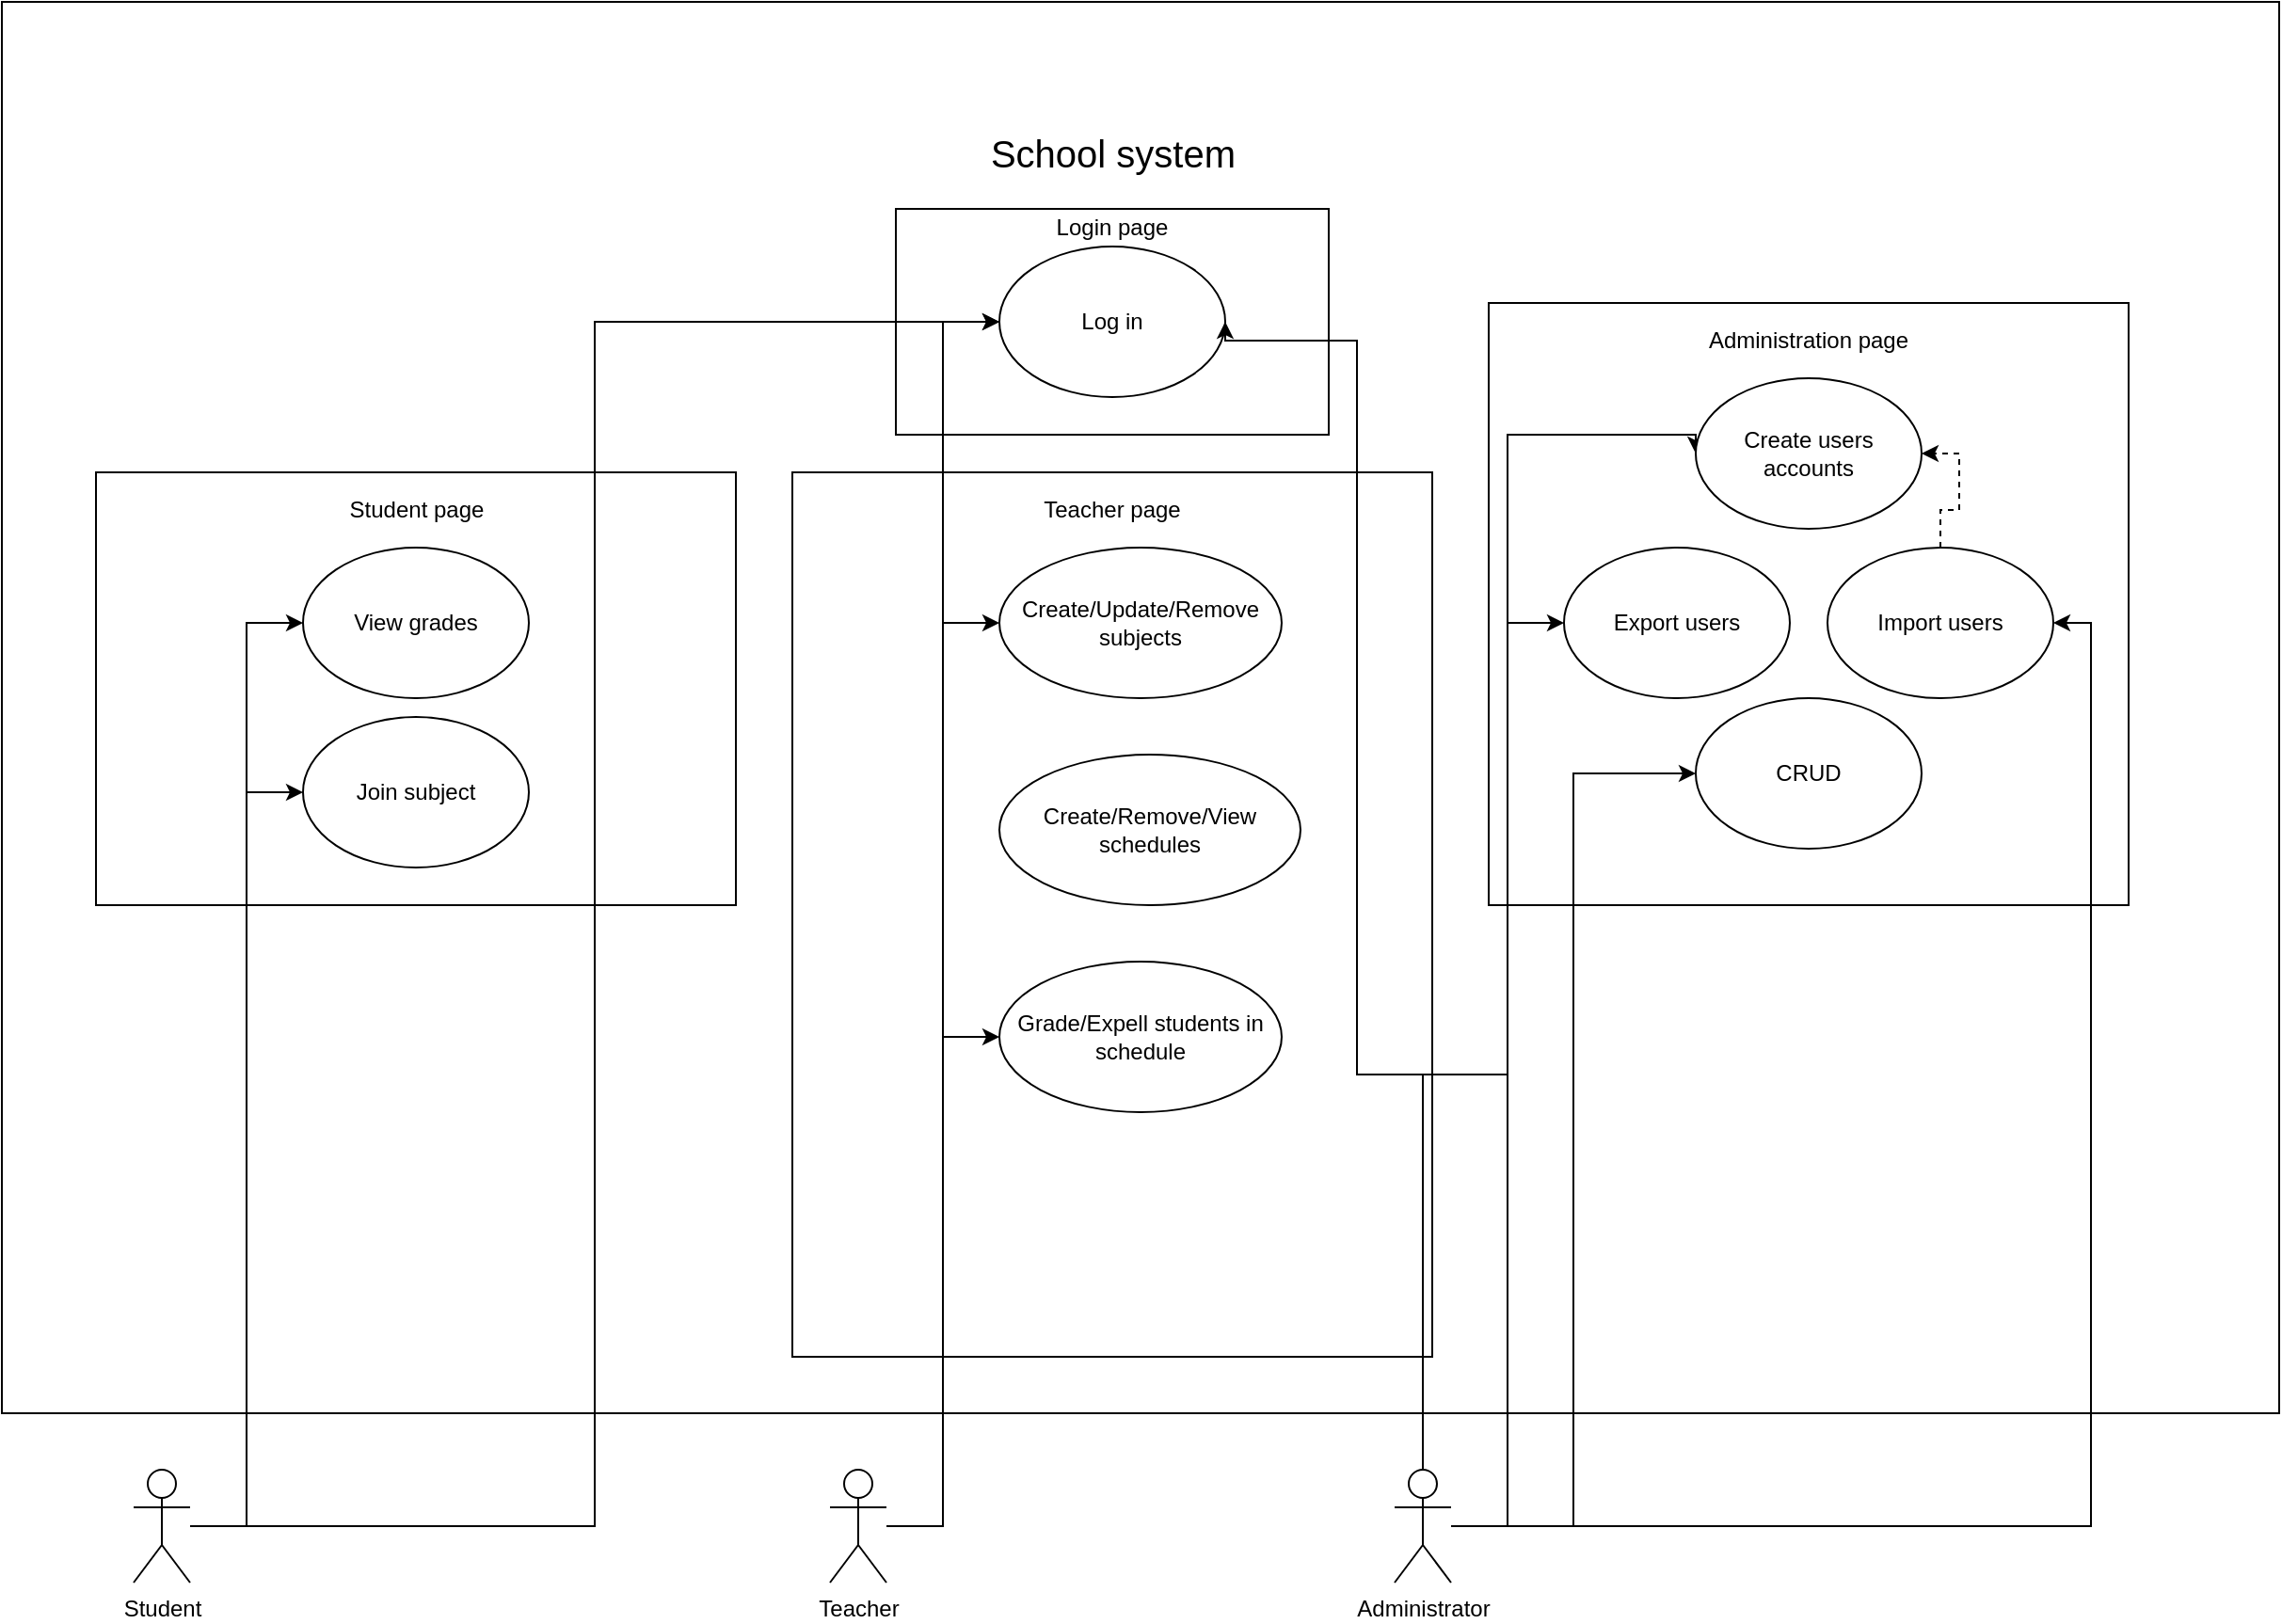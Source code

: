 <mxfile version="14.2.6" type="device"><diagram id="wHz6x_blttt5AgqO7CzR" name="Page-1"><mxGraphModel dx="2012" dy="714" grid="1" gridSize="10" guides="1" tooltips="1" connect="1" arrows="1" fold="1" page="1" pageScale="1" pageWidth="827" pageHeight="1169" math="0" shadow="0"><root><mxCell id="0"/><mxCell id="1" parent="0"/><mxCell id="txkA1ZUk-RpRAI1Y4g23-1" value="" style="rounded=0;whiteSpace=wrap;html=1;" vertex="1" parent="1"><mxGeometry x="-70" y="10" width="1210" height="750" as="geometry"/></mxCell><mxCell id="txkA1ZUk-RpRAI1Y4g23-2" value="" style="rounded=0;whiteSpace=wrap;html=1;" vertex="1" parent="1"><mxGeometry x="405" y="120" width="230" height="120" as="geometry"/></mxCell><mxCell id="txkA1ZUk-RpRAI1Y4g23-3" value="Log in" style="ellipse;whiteSpace=wrap;html=1;" vertex="1" parent="1"><mxGeometry x="460" y="140" width="120" height="80" as="geometry"/></mxCell><mxCell id="txkA1ZUk-RpRAI1Y4g23-4" value="School system" style="text;html=1;strokeColor=none;fillColor=none;align=center;verticalAlign=middle;whiteSpace=wrap;rounded=0;fontSize=20;" vertex="1" parent="1"><mxGeometry x="447.5" y="80" width="145" height="20" as="geometry"/></mxCell><mxCell id="txkA1ZUk-RpRAI1Y4g23-5" value="Login page" style="text;html=1;strokeColor=none;fillColor=none;align=center;verticalAlign=middle;whiteSpace=wrap;rounded=0;" vertex="1" parent="1"><mxGeometry x="475" y="120" width="90" height="20" as="geometry"/></mxCell><mxCell id="txkA1ZUk-RpRAI1Y4g23-6" value="" style="rounded=0;whiteSpace=wrap;html=1;" vertex="1" parent="1"><mxGeometry x="-20" y="260" width="340" height="230" as="geometry"/></mxCell><mxCell id="txkA1ZUk-RpRAI1Y4g23-7" value="View grades" style="ellipse;whiteSpace=wrap;html=1;" vertex="1" parent="1"><mxGeometry x="90" y="300" width="120" height="80" as="geometry"/></mxCell><mxCell id="txkA1ZUk-RpRAI1Y4g23-8" value="Join subject" style="ellipse;whiteSpace=wrap;html=1;" vertex="1" parent="1"><mxGeometry x="90" y="390" width="120" height="80" as="geometry"/></mxCell><mxCell id="txkA1ZUk-RpRAI1Y4g23-9" value="Student page" style="text;html=1;strokeColor=none;fillColor=none;align=center;verticalAlign=middle;whiteSpace=wrap;rounded=0;" vertex="1" parent="1"><mxGeometry x="92.5" y="270" width="115" height="20" as="geometry"/></mxCell><mxCell id="txkA1ZUk-RpRAI1Y4g23-10" value="" style="rounded=0;whiteSpace=wrap;html=1;" vertex="1" parent="1"><mxGeometry x="350" y="260" width="340" height="470" as="geometry"/></mxCell><mxCell id="txkA1ZUk-RpRAI1Y4g23-11" value="Teacher page" style="text;html=1;strokeColor=none;fillColor=none;align=center;verticalAlign=middle;whiteSpace=wrap;rounded=0;" vertex="1" parent="1"><mxGeometry x="465" y="270" width="110" height="20" as="geometry"/></mxCell><mxCell id="txkA1ZUk-RpRAI1Y4g23-12" value="Create/Update/Remove subjects" style="ellipse;whiteSpace=wrap;html=1;" vertex="1" parent="1"><mxGeometry x="460" y="300" width="150" height="80" as="geometry"/></mxCell><mxCell id="txkA1ZUk-RpRAI1Y4g23-13" value="Grade/Expell students in schedule" style="ellipse;whiteSpace=wrap;html=1;" vertex="1" parent="1"><mxGeometry x="460" y="520" width="150" height="80" as="geometry"/></mxCell><mxCell id="txkA1ZUk-RpRAI1Y4g23-14" value="" style="rounded=0;whiteSpace=wrap;html=1;" vertex="1" parent="1"><mxGeometry x="720" y="170" width="340" height="320" as="geometry"/></mxCell><mxCell id="txkA1ZUk-RpRAI1Y4g23-15" value="Administration page" style="text;html=1;strokeColor=none;fillColor=none;align=center;verticalAlign=middle;whiteSpace=wrap;rounded=0;" vertex="1" parent="1"><mxGeometry x="830" y="180" width="120" height="20" as="geometry"/></mxCell><mxCell id="txkA1ZUk-RpRAI1Y4g23-16" value="CRUD" style="ellipse;whiteSpace=wrap;html=1;" vertex="1" parent="1"><mxGeometry x="830" y="380" width="120" height="80" as="geometry"/></mxCell><mxCell id="txkA1ZUk-RpRAI1Y4g23-17" style="edgeStyle=orthogonalEdgeStyle;rounded=0;orthogonalLoop=1;jettySize=auto;html=1;entryX=1;entryY=0.5;entryDx=0;entryDy=0;dashed=1;fontSize=20;" edge="1" parent="1" source="txkA1ZUk-RpRAI1Y4g23-18" target="txkA1ZUk-RpRAI1Y4g23-34"><mxGeometry relative="1" as="geometry"/></mxCell><mxCell id="txkA1ZUk-RpRAI1Y4g23-18" value="Import users" style="ellipse;whiteSpace=wrap;html=1;" vertex="1" parent="1"><mxGeometry x="900" y="300" width="120" height="80" as="geometry"/></mxCell><mxCell id="txkA1ZUk-RpRAI1Y4g23-19" value="Export users" style="ellipse;whiteSpace=wrap;html=1;" vertex="1" parent="1"><mxGeometry x="760" y="300" width="120" height="80" as="geometry"/></mxCell><mxCell id="txkA1ZUk-RpRAI1Y4g23-20" style="edgeStyle=orthogonalEdgeStyle;rounded=0;orthogonalLoop=1;jettySize=auto;html=1;entryX=0;entryY=0.5;entryDx=0;entryDy=0;fontSize=20;" edge="1" parent="1" source="txkA1ZUk-RpRAI1Y4g23-23" target="txkA1ZUk-RpRAI1Y4g23-8"><mxGeometry relative="1" as="geometry"/></mxCell><mxCell id="txkA1ZUk-RpRAI1Y4g23-21" style="edgeStyle=orthogonalEdgeStyle;rounded=0;orthogonalLoop=1;jettySize=auto;html=1;entryX=0;entryY=0.5;entryDx=0;entryDy=0;fontSize=20;" edge="1" parent="1" source="txkA1ZUk-RpRAI1Y4g23-23" target="txkA1ZUk-RpRAI1Y4g23-7"><mxGeometry relative="1" as="geometry"/></mxCell><mxCell id="txkA1ZUk-RpRAI1Y4g23-22" style="edgeStyle=orthogonalEdgeStyle;rounded=0;orthogonalLoop=1;jettySize=auto;html=1;entryX=0;entryY=0.5;entryDx=0;entryDy=0;fontSize=20;" edge="1" parent="1" source="txkA1ZUk-RpRAI1Y4g23-23" target="txkA1ZUk-RpRAI1Y4g23-3"><mxGeometry relative="1" as="geometry"/></mxCell><mxCell id="txkA1ZUk-RpRAI1Y4g23-23" value="Student" style="shape=umlActor;verticalLabelPosition=bottom;labelBackgroundColor=#ffffff;verticalAlign=top;html=1;outlineConnect=0;" vertex="1" parent="1"><mxGeometry y="790" width="30" height="60" as="geometry"/></mxCell><mxCell id="txkA1ZUk-RpRAI1Y4g23-24" style="edgeStyle=orthogonalEdgeStyle;rounded=0;orthogonalLoop=1;jettySize=auto;html=1;entryX=0;entryY=0.5;entryDx=0;entryDy=0;fontSize=20;" edge="1" parent="1" source="txkA1ZUk-RpRAI1Y4g23-27" target="txkA1ZUk-RpRAI1Y4g23-13"><mxGeometry relative="1" as="geometry"/></mxCell><mxCell id="txkA1ZUk-RpRAI1Y4g23-25" style="edgeStyle=orthogonalEdgeStyle;rounded=0;orthogonalLoop=1;jettySize=auto;html=1;entryX=0;entryY=0.5;entryDx=0;entryDy=0;fontSize=20;" edge="1" parent="1" source="txkA1ZUk-RpRAI1Y4g23-27" target="txkA1ZUk-RpRAI1Y4g23-12"><mxGeometry relative="1" as="geometry"/></mxCell><mxCell id="txkA1ZUk-RpRAI1Y4g23-26" style="edgeStyle=orthogonalEdgeStyle;rounded=0;orthogonalLoop=1;jettySize=auto;html=1;entryX=0;entryY=0.5;entryDx=0;entryDy=0;fontSize=20;" edge="1" parent="1" source="txkA1ZUk-RpRAI1Y4g23-27" target="txkA1ZUk-RpRAI1Y4g23-3"><mxGeometry relative="1" as="geometry"/></mxCell><mxCell id="txkA1ZUk-RpRAI1Y4g23-27" value="Teacher" style="shape=umlActor;verticalLabelPosition=bottom;labelBackgroundColor=#ffffff;verticalAlign=top;html=1;outlineConnect=0;" vertex="1" parent="1"><mxGeometry x="370" y="790" width="30" height="60" as="geometry"/></mxCell><mxCell id="txkA1ZUk-RpRAI1Y4g23-28" style="edgeStyle=orthogonalEdgeStyle;rounded=0;orthogonalLoop=1;jettySize=auto;html=1;entryX=0;entryY=0.5;entryDx=0;entryDy=0;fontSize=20;" edge="1" parent="1" source="txkA1ZUk-RpRAI1Y4g23-33" target="txkA1ZUk-RpRAI1Y4g23-19"><mxGeometry relative="1" as="geometry"/></mxCell><mxCell id="txkA1ZUk-RpRAI1Y4g23-29" style="edgeStyle=orthogonalEdgeStyle;rounded=0;orthogonalLoop=1;jettySize=auto;html=1;entryX=0;entryY=0.5;entryDx=0;entryDy=0;fontSize=20;" edge="1" parent="1" source="txkA1ZUk-RpRAI1Y4g23-33" target="txkA1ZUk-RpRAI1Y4g23-16"><mxGeometry relative="1" as="geometry"/></mxCell><mxCell id="txkA1ZUk-RpRAI1Y4g23-30" style="edgeStyle=orthogonalEdgeStyle;rounded=0;orthogonalLoop=1;jettySize=auto;html=1;entryX=1;entryY=0.5;entryDx=0;entryDy=0;fontSize=20;" edge="1" parent="1" source="txkA1ZUk-RpRAI1Y4g23-33" target="txkA1ZUk-RpRAI1Y4g23-18"><mxGeometry relative="1" as="geometry"/></mxCell><mxCell id="txkA1ZUk-RpRAI1Y4g23-31" style="edgeStyle=orthogonalEdgeStyle;rounded=0;orthogonalLoop=1;jettySize=auto;html=1;entryX=1;entryY=0.5;entryDx=0;entryDy=0;fontSize=20;" edge="1" parent="1" source="txkA1ZUk-RpRAI1Y4g23-33" target="txkA1ZUk-RpRAI1Y4g23-3"><mxGeometry relative="1" as="geometry"><Array as="points"><mxPoint x="650" y="580"/><mxPoint x="650" y="190"/></Array></mxGeometry></mxCell><mxCell id="txkA1ZUk-RpRAI1Y4g23-32" style="edgeStyle=orthogonalEdgeStyle;rounded=0;orthogonalLoop=1;jettySize=auto;html=1;entryX=0;entryY=0.5;entryDx=0;entryDy=0;fontSize=20;" edge="1" parent="1" source="txkA1ZUk-RpRAI1Y4g23-33" target="txkA1ZUk-RpRAI1Y4g23-34"><mxGeometry relative="1" as="geometry"><Array as="points"><mxPoint x="730" y="580"/><mxPoint x="730" y="240"/></Array></mxGeometry></mxCell><mxCell id="txkA1ZUk-RpRAI1Y4g23-33" value="Administrator" style="shape=umlActor;verticalLabelPosition=bottom;labelBackgroundColor=#ffffff;verticalAlign=top;html=1;outlineConnect=0;" vertex="1" parent="1"><mxGeometry x="670" y="790" width="30" height="60" as="geometry"/></mxCell><mxCell id="txkA1ZUk-RpRAI1Y4g23-34" value="Create users accounts" style="ellipse;whiteSpace=wrap;html=1;" vertex="1" parent="1"><mxGeometry x="830" y="210" width="120" height="80" as="geometry"/></mxCell><mxCell id="txkA1ZUk-RpRAI1Y4g23-35" value="Create/Remove/View schedules" style="ellipse;whiteSpace=wrap;html=1;" vertex="1" parent="1"><mxGeometry x="460" y="410" width="160" height="80" as="geometry"/></mxCell></root></mxGraphModel></diagram></mxfile>